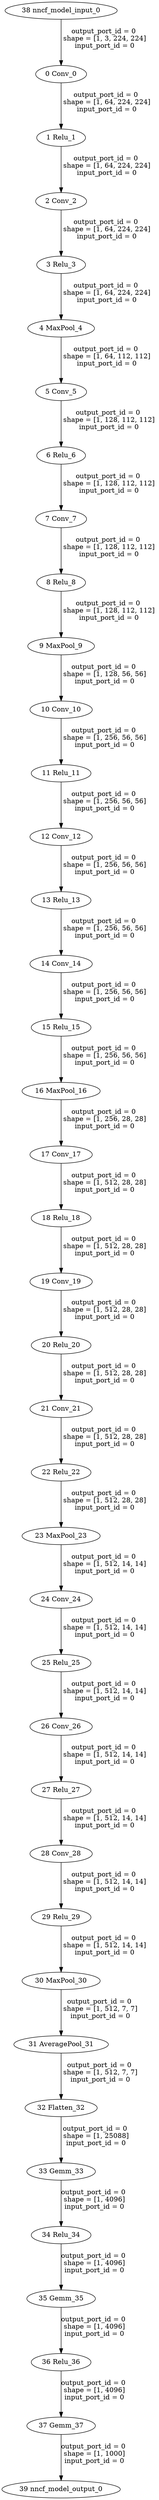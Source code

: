 strict digraph  {
"0 Conv_0" [id=0, type=Conv];
"1 Relu_1" [id=1, type=Relu];
"2 Conv_2" [id=2, type=Conv];
"3 Relu_3" [id=3, type=Relu];
"4 MaxPool_4" [id=4, type=MaxPool];
"5 Conv_5" [id=5, type=Conv];
"6 Relu_6" [id=6, type=Relu];
"7 Conv_7" [id=7, type=Conv];
"8 Relu_8" [id=8, type=Relu];
"9 MaxPool_9" [id=9, type=MaxPool];
"10 Conv_10" [id=10, type=Conv];
"11 Relu_11" [id=11, type=Relu];
"12 Conv_12" [id=12, type=Conv];
"13 Relu_13" [id=13, type=Relu];
"14 Conv_14" [id=14, type=Conv];
"15 Relu_15" [id=15, type=Relu];
"16 MaxPool_16" [id=16, type=MaxPool];
"17 Conv_17" [id=17, type=Conv];
"18 Relu_18" [id=18, type=Relu];
"19 Conv_19" [id=19, type=Conv];
"20 Relu_20" [id=20, type=Relu];
"21 Conv_21" [id=21, type=Conv];
"22 Relu_22" [id=22, type=Relu];
"23 MaxPool_23" [id=23, type=MaxPool];
"24 Conv_24" [id=24, type=Conv];
"25 Relu_25" [id=25, type=Relu];
"26 Conv_26" [id=26, type=Conv];
"27 Relu_27" [id=27, type=Relu];
"28 Conv_28" [id=28, type=Conv];
"29 Relu_29" [id=29, type=Relu];
"30 MaxPool_30" [id=30, type=MaxPool];
"31 AveragePool_31" [id=31, type=AveragePool];
"32 Flatten_32" [id=32, type=Flatten];
"33 Gemm_33" [id=33, type=Gemm];
"34 Relu_34" [id=34, type=Relu];
"35 Gemm_35" [id=35, type=Gemm];
"36 Relu_36" [id=36, type=Relu];
"37 Gemm_37" [id=37, type=Gemm];
"38 nncf_model_input_0" [id=38, type=nncf_model_input];
"39 nncf_model_output_0" [id=39, type=nncf_model_output];
"0 Conv_0" -> "1 Relu_1"  [label="output_port_id = 0 \n shape = [1, 64, 224, 224] \n input_port_id = 0 \n ", style=solid];
"1 Relu_1" -> "2 Conv_2"  [label="output_port_id = 0 \n shape = [1, 64, 224, 224] \n input_port_id = 0 \n ", style=solid];
"2 Conv_2" -> "3 Relu_3"  [label="output_port_id = 0 \n shape = [1, 64, 224, 224] \n input_port_id = 0 \n ", style=solid];
"3 Relu_3" -> "4 MaxPool_4"  [label="output_port_id = 0 \n shape = [1, 64, 224, 224] \n input_port_id = 0 \n ", style=solid];
"4 MaxPool_4" -> "5 Conv_5"  [label="output_port_id = 0 \n shape = [1, 64, 112, 112] \n input_port_id = 0 \n ", style=solid];
"5 Conv_5" -> "6 Relu_6"  [label="output_port_id = 0 \n shape = [1, 128, 112, 112] \n input_port_id = 0 \n ", style=solid];
"6 Relu_6" -> "7 Conv_7"  [label="output_port_id = 0 \n shape = [1, 128, 112, 112] \n input_port_id = 0 \n ", style=solid];
"7 Conv_7" -> "8 Relu_8"  [label="output_port_id = 0 \n shape = [1, 128, 112, 112] \n input_port_id = 0 \n ", style=solid];
"8 Relu_8" -> "9 MaxPool_9"  [label="output_port_id = 0 \n shape = [1, 128, 112, 112] \n input_port_id = 0 \n ", style=solid];
"9 MaxPool_9" -> "10 Conv_10"  [label="output_port_id = 0 \n shape = [1, 128, 56, 56] \n input_port_id = 0 \n ", style=solid];
"10 Conv_10" -> "11 Relu_11"  [label="output_port_id = 0 \n shape = [1, 256, 56, 56] \n input_port_id = 0 \n ", style=solid];
"11 Relu_11" -> "12 Conv_12"  [label="output_port_id = 0 \n shape = [1, 256, 56, 56] \n input_port_id = 0 \n ", style=solid];
"12 Conv_12" -> "13 Relu_13"  [label="output_port_id = 0 \n shape = [1, 256, 56, 56] \n input_port_id = 0 \n ", style=solid];
"13 Relu_13" -> "14 Conv_14"  [label="output_port_id = 0 \n shape = [1, 256, 56, 56] \n input_port_id = 0 \n ", style=solid];
"14 Conv_14" -> "15 Relu_15"  [label="output_port_id = 0 \n shape = [1, 256, 56, 56] \n input_port_id = 0 \n ", style=solid];
"15 Relu_15" -> "16 MaxPool_16"  [label="output_port_id = 0 \n shape = [1, 256, 56, 56] \n input_port_id = 0 \n ", style=solid];
"16 MaxPool_16" -> "17 Conv_17"  [label="output_port_id = 0 \n shape = [1, 256, 28, 28] \n input_port_id = 0 \n ", style=solid];
"17 Conv_17" -> "18 Relu_18"  [label="output_port_id = 0 \n shape = [1, 512, 28, 28] \n input_port_id = 0 \n ", style=solid];
"18 Relu_18" -> "19 Conv_19"  [label="output_port_id = 0 \n shape = [1, 512, 28, 28] \n input_port_id = 0 \n ", style=solid];
"19 Conv_19" -> "20 Relu_20"  [label="output_port_id = 0 \n shape = [1, 512, 28, 28] \n input_port_id = 0 \n ", style=solid];
"20 Relu_20" -> "21 Conv_21"  [label="output_port_id = 0 \n shape = [1, 512, 28, 28] \n input_port_id = 0 \n ", style=solid];
"21 Conv_21" -> "22 Relu_22"  [label="output_port_id = 0 \n shape = [1, 512, 28, 28] \n input_port_id = 0 \n ", style=solid];
"22 Relu_22" -> "23 MaxPool_23"  [label="output_port_id = 0 \n shape = [1, 512, 28, 28] \n input_port_id = 0 \n ", style=solid];
"23 MaxPool_23" -> "24 Conv_24"  [label="output_port_id = 0 \n shape = [1, 512, 14, 14] \n input_port_id = 0 \n ", style=solid];
"24 Conv_24" -> "25 Relu_25"  [label="output_port_id = 0 \n shape = [1, 512, 14, 14] \n input_port_id = 0 \n ", style=solid];
"25 Relu_25" -> "26 Conv_26"  [label="output_port_id = 0 \n shape = [1, 512, 14, 14] \n input_port_id = 0 \n ", style=solid];
"26 Conv_26" -> "27 Relu_27"  [label="output_port_id = 0 \n shape = [1, 512, 14, 14] \n input_port_id = 0 \n ", style=solid];
"27 Relu_27" -> "28 Conv_28"  [label="output_port_id = 0 \n shape = [1, 512, 14, 14] \n input_port_id = 0 \n ", style=solid];
"28 Conv_28" -> "29 Relu_29"  [label="output_port_id = 0 \n shape = [1, 512, 14, 14] \n input_port_id = 0 \n ", style=solid];
"29 Relu_29" -> "30 MaxPool_30"  [label="output_port_id = 0 \n shape = [1, 512, 14, 14] \n input_port_id = 0 \n ", style=solid];
"30 MaxPool_30" -> "31 AveragePool_31"  [label="output_port_id = 0 \n shape = [1, 512, 7, 7] \n input_port_id = 0 \n ", style=solid];
"31 AveragePool_31" -> "32 Flatten_32"  [label="output_port_id = 0 \n shape = [1, 512, 7, 7] \n input_port_id = 0 \n ", style=solid];
"32 Flatten_32" -> "33 Gemm_33"  [label="output_port_id = 0 \n shape = [1, 25088] \n input_port_id = 0 \n ", style=solid];
"33 Gemm_33" -> "34 Relu_34"  [label="output_port_id = 0 \n shape = [1, 4096] \n input_port_id = 0 \n ", style=solid];
"34 Relu_34" -> "35 Gemm_35"  [label="output_port_id = 0 \n shape = [1, 4096] \n input_port_id = 0 \n ", style=solid];
"35 Gemm_35" -> "36 Relu_36"  [label="output_port_id = 0 \n shape = [1, 4096] \n input_port_id = 0 \n ", style=solid];
"36 Relu_36" -> "37 Gemm_37"  [label="output_port_id = 0 \n shape = [1, 4096] \n input_port_id = 0 \n ", style=solid];
"37 Gemm_37" -> "39 nncf_model_output_0"  [label="output_port_id = 0 \n shape = [1, 1000] \n input_port_id = 0 \n ", style=solid];
"38 nncf_model_input_0" -> "0 Conv_0"  [label="output_port_id = 0 \n shape = [1, 3, 224, 224] \n input_port_id = 0 \n ", style=solid];
}
